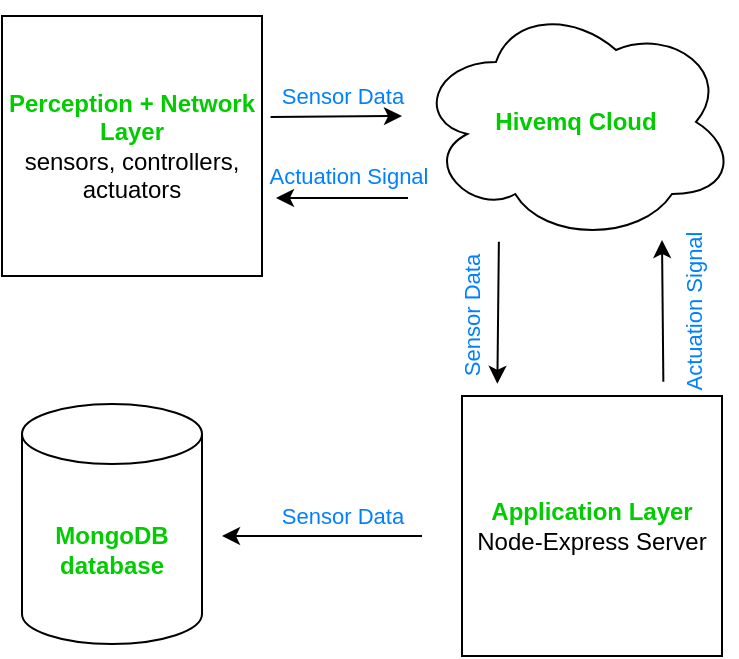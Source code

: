 <mxfile version="24.7.16">
  <diagram id="C5RBs43oDa-KdzZeNtuy" name="Page-1">
    <mxGraphModel dx="911" dy="526" grid="1" gridSize="10" guides="1" tooltips="1" connect="1" arrows="1" fold="1" page="1" pageScale="1" pageWidth="827" pageHeight="1169" math="0" shadow="0">
      <root>
        <mxCell id="WIyWlLk6GJQsqaUBKTNV-0" />
        <mxCell id="WIyWlLk6GJQsqaUBKTNV-1" parent="WIyWlLk6GJQsqaUBKTNV-0" />
        <mxCell id="tOpxADcuduA2cvzw2Qei-0" value="&lt;font color=&quot;#00cc00&quot;&gt;&lt;b&gt;Perception + Network Layer&lt;/b&gt;&lt;/font&gt;&lt;br&gt;&lt;div&gt;sensors, controllers,&lt;/div&gt;&lt;div&gt;actuators&lt;/div&gt;" style="whiteSpace=wrap;html=1;aspect=fixed;" vertex="1" parent="WIyWlLk6GJQsqaUBKTNV-1">
          <mxGeometry x="60" y="230" width="130" height="130" as="geometry" />
        </mxCell>
        <mxCell id="tOpxADcuduA2cvzw2Qei-1" value="&lt;b&gt;&lt;font color=&quot;#00cc00&quot;&gt;MongoDB database&lt;/font&gt;&lt;/b&gt;" style="shape=cylinder3;whiteSpace=wrap;html=1;boundedLbl=1;backgroundOutline=1;size=15;" vertex="1" parent="WIyWlLk6GJQsqaUBKTNV-1">
          <mxGeometry x="70" y="424" width="90" height="120" as="geometry" />
        </mxCell>
        <mxCell id="tOpxADcuduA2cvzw2Qei-2" value="&lt;b&gt;&lt;font color=&quot;#00cc00&quot;&gt;Application Layer&lt;/font&gt;&lt;/b&gt;&lt;div&gt;Node-Express Server&lt;/div&gt;" style="whiteSpace=wrap;html=1;aspect=fixed;" vertex="1" parent="WIyWlLk6GJQsqaUBKTNV-1">
          <mxGeometry x="290" y="420" width="130" height="130" as="geometry" />
        </mxCell>
        <mxCell id="tOpxADcuduA2cvzw2Qei-3" value="&lt;b&gt;&lt;font color=&quot;#00cc00&quot;&gt;Hivemq Cloud&lt;/font&gt;&lt;/b&gt;" style="ellipse;shape=cloud;whiteSpace=wrap;html=1;" vertex="1" parent="WIyWlLk6GJQsqaUBKTNV-1">
          <mxGeometry x="267" y="223" width="160" height="120" as="geometry" />
        </mxCell>
        <mxCell id="tOpxADcuduA2cvzw2Qei-4" value="" style="endArrow=classic;html=1;rounded=0;exitX=1.033;exitY=0.388;exitDx=0;exitDy=0;exitPerimeter=0;" edge="1" parent="WIyWlLk6GJQsqaUBKTNV-1" source="tOpxADcuduA2cvzw2Qei-0">
          <mxGeometry width="50" height="50" relative="1" as="geometry">
            <mxPoint x="200" y="290" as="sourcePoint" />
            <mxPoint x="260" y="280" as="targetPoint" />
          </mxGeometry>
        </mxCell>
        <mxCell id="tOpxADcuduA2cvzw2Qei-5" value="&lt;font style=&quot;font-size: 11px;&quot;&gt;Sensor Data&lt;/font&gt;" style="text;html=1;align=center;verticalAlign=middle;resizable=0;points=[];autosize=1;strokeColor=none;fillColor=none;fontSize=11;fontColor=#007FFF;" vertex="1" parent="WIyWlLk6GJQsqaUBKTNV-1">
          <mxGeometry x="190" y="255" width="80" height="30" as="geometry" />
        </mxCell>
        <mxCell id="tOpxADcuduA2cvzw2Qei-10" value="" style="endArrow=classic;html=1;rounded=0;exitX=1.033;exitY=0.388;exitDx=0;exitDy=0;exitPerimeter=0;" edge="1" parent="WIyWlLk6GJQsqaUBKTNV-1">
          <mxGeometry width="50" height="50" relative="1" as="geometry">
            <mxPoint x="263" y="321" as="sourcePoint" />
            <mxPoint x="197" y="321" as="targetPoint" />
          </mxGeometry>
        </mxCell>
        <mxCell id="tOpxADcuduA2cvzw2Qei-11" value="Actuation Signal" style="text;html=1;align=center;verticalAlign=middle;resizable=0;points=[];autosize=1;strokeColor=none;fillColor=none;fontSize=11;fontColor=#007FFF;" vertex="1" parent="WIyWlLk6GJQsqaUBKTNV-1">
          <mxGeometry x="183" y="295" width="100" height="30" as="geometry" />
        </mxCell>
        <mxCell id="tOpxADcuduA2cvzw2Qei-12" value="&lt;font style=&quot;font-size: 11px;&quot;&gt;Sensor Data&lt;/font&gt;" style="text;html=1;align=center;verticalAlign=middle;resizable=0;points=[];autosize=1;strokeColor=none;fillColor=none;fontSize=11;fontColor=#007FFF;rotation=-90;" vertex="1" parent="WIyWlLk6GJQsqaUBKTNV-1">
          <mxGeometry x="255" y="365" width="80" height="30" as="geometry" />
        </mxCell>
        <mxCell id="tOpxADcuduA2cvzw2Qei-13" value="" style="endArrow=classic;html=1;rounded=0;exitX=0.987;exitY=1.172;exitDx=0;exitDy=0;exitPerimeter=0;entryX=0.136;entryY=-0.024;entryDx=0;entryDy=0;entryPerimeter=0;" edge="1" parent="WIyWlLk6GJQsqaUBKTNV-1">
          <mxGeometry width="50" height="50" relative="1" as="geometry">
            <mxPoint x="308.44" y="342.91" as="sourcePoint" />
            <mxPoint x="307.68" y="413.88" as="targetPoint" />
          </mxGeometry>
        </mxCell>
        <mxCell id="tOpxADcuduA2cvzw2Qei-14" value="Actuation Signal" style="text;html=1;align=center;verticalAlign=middle;resizable=0;points=[];autosize=1;strokeColor=none;fillColor=none;fontSize=11;fontColor=#007FFF;rotation=-90;" vertex="1" parent="WIyWlLk6GJQsqaUBKTNV-1">
          <mxGeometry x="356" y="363" width="100" height="30" as="geometry" />
        </mxCell>
        <mxCell id="tOpxADcuduA2cvzw2Qei-16" value="&lt;font style=&quot;font-size: 11px;&quot;&gt;Sensor Data&lt;/font&gt;" style="text;html=1;align=center;verticalAlign=middle;resizable=0;points=[];autosize=1;strokeColor=none;fillColor=none;fontSize=11;fontColor=#007FFF;" vertex="1" parent="WIyWlLk6GJQsqaUBKTNV-1">
          <mxGeometry x="190" y="465" width="80" height="30" as="geometry" />
        </mxCell>
        <mxCell id="tOpxADcuduA2cvzw2Qei-17" value="" style="endArrow=classic;html=1;rounded=0;" edge="1" parent="WIyWlLk6GJQsqaUBKTNV-1">
          <mxGeometry width="50" height="50" relative="1" as="geometry">
            <mxPoint x="270" y="490" as="sourcePoint" />
            <mxPoint x="170" y="490" as="targetPoint" />
          </mxGeometry>
        </mxCell>
        <mxCell id="tOpxADcuduA2cvzw2Qei-20" value="" style="endArrow=classic;html=1;rounded=0;entryX=0.136;entryY=-0.024;entryDx=0;entryDy=0;entryPerimeter=0;" edge="1" parent="WIyWlLk6GJQsqaUBKTNV-1">
          <mxGeometry width="50" height="50" relative="1" as="geometry">
            <mxPoint x="390.68" y="412.88" as="sourcePoint" />
            <mxPoint x="390" y="342" as="targetPoint" />
          </mxGeometry>
        </mxCell>
      </root>
    </mxGraphModel>
  </diagram>
</mxfile>
